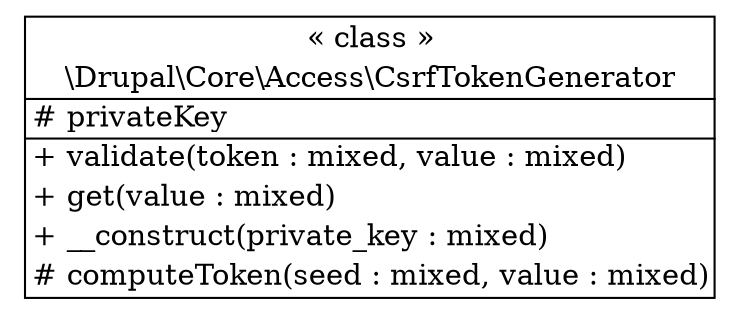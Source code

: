 digraph "Class Diagram" {
  node [shape=plaintext]
  "\\Drupal\\Core\\Access\\CsrfTokenGenerator" [
    label=<
<table border="1" cellpadding="2" cellspacing="0" cellborder="0">
<tr><td align="center">&laquo; class &raquo;</td></tr>
<tr><td align="center" title="class CsrfTokenGenerator">\\Drupal\\Core\\Access\\CsrfTokenGenerator</td></tr><hr />
<tr><td align="left" title="protected privateKey"># privateKey</td></tr>
<hr />
<tr><td align="left" title="public validate">+ validate(token : mixed, value : mixed)</td></tr>
<tr><td align="left" title="public get">+ get(value : mixed)</td></tr>
<tr><td align="left" title="public __construct">+ __construct(private_key : mixed)</td></tr>
<tr><td align="left" title="protected computeToken"># computeToken(seed : mixed, value : mixed)</td></tr>
</table>
  >
  ];
}
